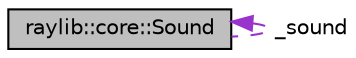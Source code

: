 digraph "raylib::core::Sound"
{
 // LATEX_PDF_SIZE
  edge [fontname="Helvetica",fontsize="10",labelfontname="Helvetica",labelfontsize="10"];
  node [fontname="Helvetica",fontsize="10",shape=record];
  Node1 [label="raylib::core::Sound",height=0.2,width=0.4,color="black", fillcolor="grey75", style="filled", fontcolor="black",tooltip="Core namespace (inside of raylib)"];
  Node1 -> Node1 [dir="back",color="darkorchid3",fontsize="10",style="dashed",label=" _sound" ,fontname="Helvetica"];
}
